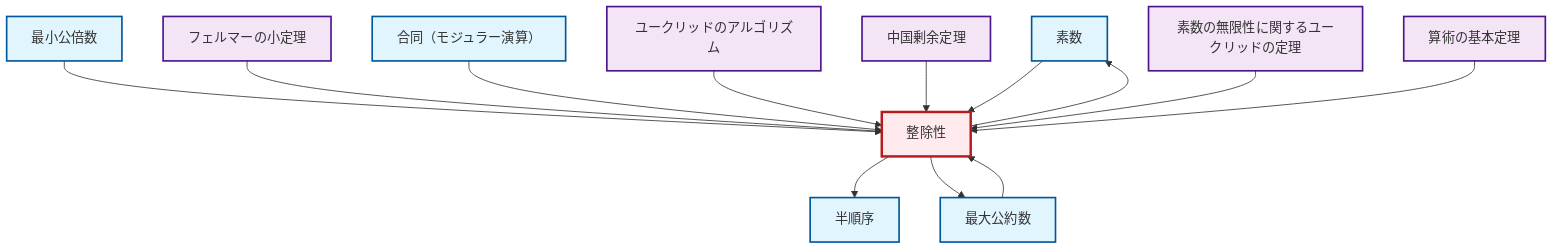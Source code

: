 graph TD
    classDef definition fill:#e1f5fe,stroke:#01579b,stroke-width:2px
    classDef theorem fill:#f3e5f5,stroke:#4a148c,stroke-width:2px
    classDef axiom fill:#fff3e0,stroke:#e65100,stroke-width:2px
    classDef example fill:#e8f5e9,stroke:#1b5e20,stroke-width:2px
    classDef current fill:#ffebee,stroke:#b71c1c,stroke-width:3px
    def-prime["素数"]:::definition
    def-divisibility["整除性"]:::definition
    thm-fundamental-arithmetic["算術の基本定理"]:::theorem
    thm-chinese-remainder["中国剰余定理"]:::theorem
    def-gcd["最大公約数"]:::definition
    def-lcm["最小公倍数"]:::definition
    thm-fermat-little["フェルマーの小定理"]:::theorem
    thm-euclid-infinitude-primes["素数の無限性に関するユークリッドの定理"]:::theorem
    def-congruence["合同（モジュラー演算）"]:::definition
    def-partial-order["半順序"]:::definition
    thm-euclidean-algorithm["ユークリッドのアルゴリズム"]:::theorem
    def-divisibility --> def-prime
    def-lcm --> def-divisibility
    def-divisibility --> def-partial-order
    thm-fermat-little --> def-divisibility
    def-congruence --> def-divisibility
    def-gcd --> def-divisibility
    thm-euclidean-algorithm --> def-divisibility
    def-prime --> def-divisibility
    thm-chinese-remainder --> def-divisibility
    thm-euclid-infinitude-primes --> def-divisibility
    thm-fundamental-arithmetic --> def-divisibility
    def-divisibility --> def-gcd
    class def-divisibility current